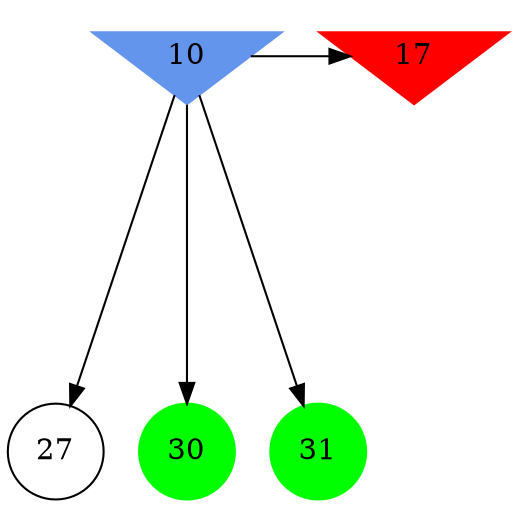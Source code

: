 digraph brain {
	ranksep=2.0;
	10 [shape=invtriangle,style=filled,color=cornflowerblue];
	17 [shape=invtriangle,style=filled,color=red];
	27 [shape=circle,color=black];
	30 [shape=circle,style=filled,color=green];
	31 [shape=circle,style=filled,color=green];
	10	->	30;
	10	->	17;
	10	->	27;
	10	->	31;
	{ rank=same; 10; 17; }
	{ rank=same; 27; }
	{ rank=same; 30; 31; }
}

